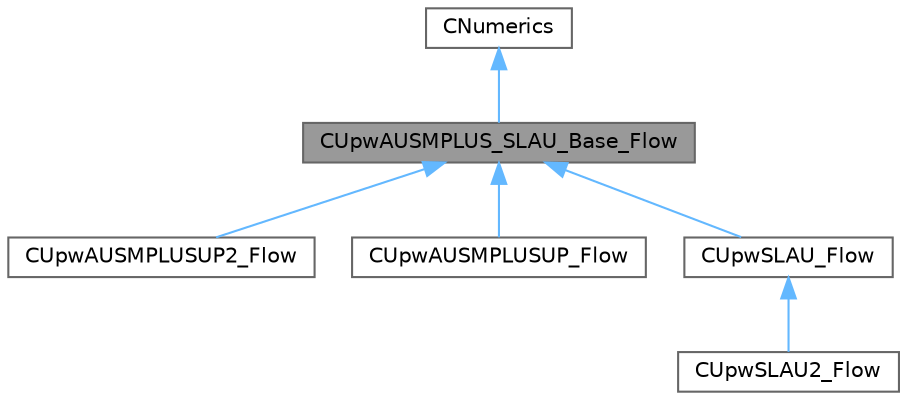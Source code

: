 digraph "CUpwAUSMPLUS_SLAU_Base_Flow"
{
 // LATEX_PDF_SIZE
  bgcolor="transparent";
  edge [fontname=Helvetica,fontsize=10,labelfontname=Helvetica,labelfontsize=10];
  node [fontname=Helvetica,fontsize=10,shape=box,height=0.2,width=0.4];
  Node1 [id="Node000001",label="CUpwAUSMPLUS_SLAU_Base_Flow",height=0.2,width=0.4,color="gray40", fillcolor="grey60", style="filled", fontcolor="black",tooltip="Base class for AUSM+up(2) and SLAU(2) convective schemes."];
  Node2 -> Node1 [id="edge1_Node000001_Node000002",dir="back",color="steelblue1",style="solid",tooltip=" "];
  Node2 [id="Node000002",label="CNumerics",height=0.2,width=0.4,color="gray40", fillcolor="white", style="filled",URL="$classCNumerics.html",tooltip="Class for defining the numerical methods."];
  Node1 -> Node3 [id="edge2_Node000001_Node000003",dir="back",color="steelblue1",style="solid",tooltip=" "];
  Node3 [id="Node000003",label="CUpwAUSMPLUSUP2_Flow",height=0.2,width=0.4,color="gray40", fillcolor="white", style="filled",URL="$classCUpwAUSMPLUSUP2__Flow.html",tooltip="Class for solving an approximate Riemann AUSM+ -up."];
  Node1 -> Node4 [id="edge3_Node000001_Node000004",dir="back",color="steelblue1",style="solid",tooltip=" "];
  Node4 [id="Node000004",label="CUpwAUSMPLUSUP_Flow",height=0.2,width=0.4,color="gray40", fillcolor="white", style="filled",URL="$classCUpwAUSMPLUSUP__Flow.html",tooltip="Class for solving an approximate Riemann AUSM+ -up."];
  Node1 -> Node5 [id="edge4_Node000001_Node000005",dir="back",color="steelblue1",style="solid",tooltip=" "];
  Node5 [id="Node000005",label="CUpwSLAU_Flow",height=0.2,width=0.4,color="gray40", fillcolor="white", style="filled",URL="$classCUpwSLAU__Flow.html",tooltip="Class for solving the Low-Dissipation AUSM."];
  Node5 -> Node6 [id="edge5_Node000005_Node000006",dir="back",color="steelblue1",style="solid",tooltip=" "];
  Node6 [id="Node000006",label="CUpwSLAU2_Flow",height=0.2,width=0.4,color="gray40", fillcolor="white", style="filled",URL="$classCUpwSLAU2__Flow.html",tooltip="Class for solving the Simple Low-Dissipation AUSM 2."];
}
